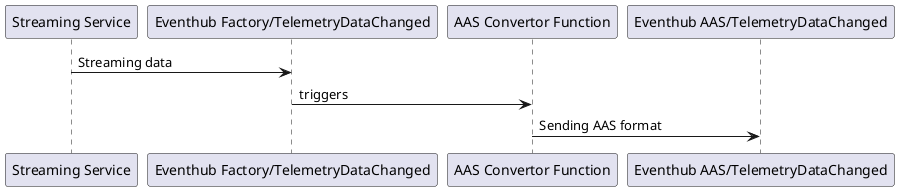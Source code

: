 @startuml
"Streaming Service" -> "Eventhub Factory/TelemetryDataChanged": Streaming data
"Eventhub Factory/TelemetryDataChanged" -> "AAS Convertor Function": triggers
"AAS Convertor Function" -> "Eventhub AAS/TelemetryDataChanged": Sending AAS format
@enduml
